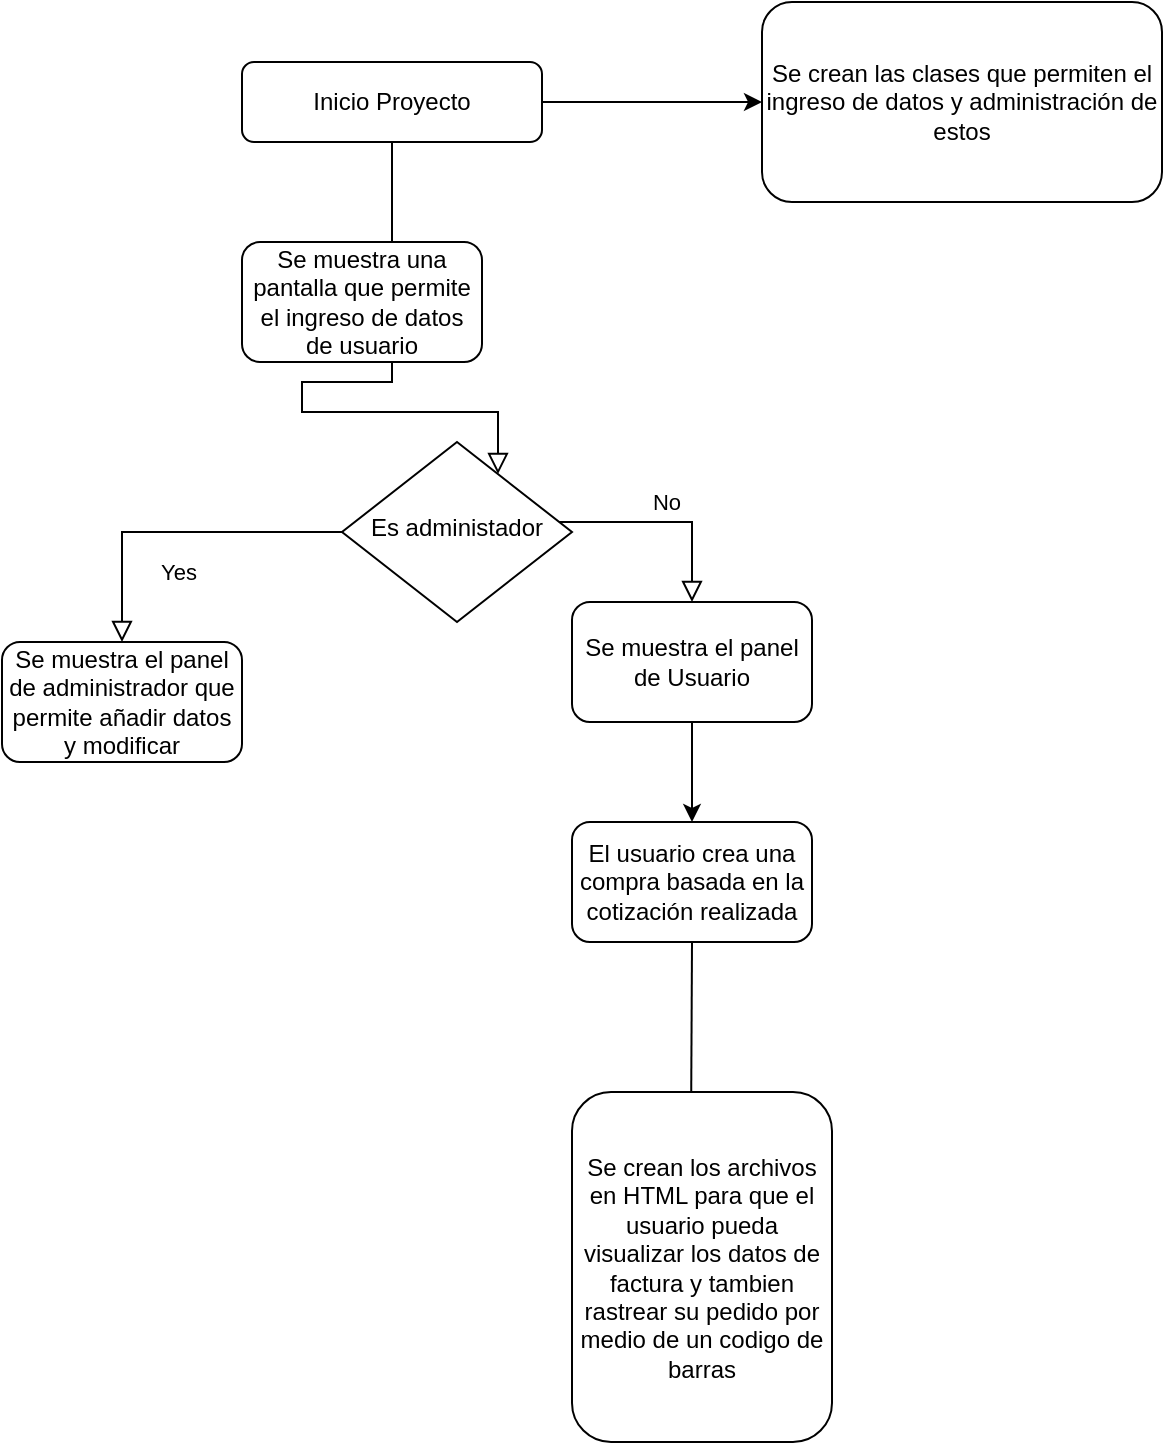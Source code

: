 <mxfile version="21.0.6" type="device"><diagram id="C5RBs43oDa-KdzZeNtuy" name="Page-1"><mxGraphModel dx="1262" dy="716" grid="1" gridSize="10" guides="1" tooltips="1" connect="1" arrows="1" fold="1" page="1" pageScale="1" pageWidth="827" pageHeight="1169" math="0" shadow="0"><root><mxCell id="WIyWlLk6GJQsqaUBKTNV-0"/><mxCell id="WIyWlLk6GJQsqaUBKTNV-1" parent="WIyWlLk6GJQsqaUBKTNV-0"/><mxCell id="WIyWlLk6GJQsqaUBKTNV-2" value="" style="rounded=0;html=1;jettySize=auto;orthogonalLoop=1;fontSize=11;endArrow=block;endFill=0;endSize=8;strokeWidth=1;shadow=0;labelBackgroundColor=none;edgeStyle=orthogonalEdgeStyle;" parent="WIyWlLk6GJQsqaUBKTNV-1" source="WIyWlLk6GJQsqaUBKTNV-3" target="WIyWlLk6GJQsqaUBKTNV-6" edge="1"><mxGeometry relative="1" as="geometry"><Array as="points"><mxPoint x="235" y="200"/><mxPoint x="190" y="200"/><mxPoint x="190" y="215"/><mxPoint x="288" y="215"/></Array></mxGeometry></mxCell><mxCell id="oT4e2GEB96ud-yztw9j4-1" style="edgeStyle=orthogonalEdgeStyle;rounded=0;orthogonalLoop=1;jettySize=auto;html=1;" edge="1" parent="WIyWlLk6GJQsqaUBKTNV-1" source="WIyWlLk6GJQsqaUBKTNV-3" target="oT4e2GEB96ud-yztw9j4-0"><mxGeometry relative="1" as="geometry"/></mxCell><mxCell id="WIyWlLk6GJQsqaUBKTNV-3" value="Inicio Proyecto" style="rounded=1;whiteSpace=wrap;html=1;fontSize=12;glass=0;strokeWidth=1;shadow=0;" parent="WIyWlLk6GJQsqaUBKTNV-1" vertex="1"><mxGeometry x="160" y="40" width="150" height="40" as="geometry"/></mxCell><mxCell id="WIyWlLk6GJQsqaUBKTNV-4" value="Yes" style="rounded=0;html=1;jettySize=auto;orthogonalLoop=1;fontSize=11;endArrow=block;endFill=0;endSize=8;strokeWidth=1;shadow=0;labelBackgroundColor=none;edgeStyle=orthogonalEdgeStyle;" parent="WIyWlLk6GJQsqaUBKTNV-1" source="WIyWlLk6GJQsqaUBKTNV-6" target="oT4e2GEB96ud-yztw9j4-6" edge="1"><mxGeometry y="20" relative="1" as="geometry"><mxPoint as="offset"/><mxPoint x="140" y="360" as="targetPoint"/></mxGeometry></mxCell><mxCell id="WIyWlLk6GJQsqaUBKTNV-5" value="No" style="edgeStyle=orthogonalEdgeStyle;rounded=0;html=1;jettySize=auto;orthogonalLoop=1;fontSize=11;endArrow=block;endFill=0;endSize=8;strokeWidth=1;shadow=0;labelBackgroundColor=none;entryX=0.5;entryY=0;entryDx=0;entryDy=0;" parent="WIyWlLk6GJQsqaUBKTNV-1" source="WIyWlLk6GJQsqaUBKTNV-6" target="oT4e2GEB96ud-yztw9j4-3" edge="1"><mxGeometry y="10" relative="1" as="geometry"><mxPoint as="offset"/><mxPoint x="380" y="340" as="targetPoint"/><Array as="points"><mxPoint x="385" y="270"/></Array></mxGeometry></mxCell><mxCell id="WIyWlLk6GJQsqaUBKTNV-6" value="Es administador" style="rhombus;whiteSpace=wrap;html=1;shadow=0;fontFamily=Helvetica;fontSize=12;align=center;strokeWidth=1;spacing=6;spacingTop=-4;" parent="WIyWlLk6GJQsqaUBKTNV-1" vertex="1"><mxGeometry x="210" y="230" width="115" height="90" as="geometry"/></mxCell><mxCell id="oT4e2GEB96ud-yztw9j4-0" value="Se crean las clases que permiten el ingreso de datos y administración de estos" style="rounded=1;whiteSpace=wrap;html=1;" vertex="1" parent="WIyWlLk6GJQsqaUBKTNV-1"><mxGeometry x="420" y="10" width="200" height="100" as="geometry"/></mxCell><mxCell id="oT4e2GEB96ud-yztw9j4-2" value="Se muestra una pantalla que permite el ingreso de datos de usuario" style="rounded=1;whiteSpace=wrap;html=1;" vertex="1" parent="WIyWlLk6GJQsqaUBKTNV-1"><mxGeometry x="160" y="130" width="120" height="60" as="geometry"/></mxCell><mxCell id="oT4e2GEB96ud-yztw9j4-3" value="Se muestra el panel de Usuario" style="rounded=1;whiteSpace=wrap;html=1;" vertex="1" parent="WIyWlLk6GJQsqaUBKTNV-1"><mxGeometry x="325" y="310" width="120" height="60" as="geometry"/></mxCell><mxCell id="oT4e2GEB96ud-yztw9j4-6" value="Se muestra el panel de administrador que permite añadir datos y modificar" style="rounded=1;whiteSpace=wrap;html=1;" vertex="1" parent="WIyWlLk6GJQsqaUBKTNV-1"><mxGeometry x="40" y="330" width="120" height="60" as="geometry"/></mxCell><mxCell id="oT4e2GEB96ud-yztw9j4-12" value="El usuario crea una compra basada en la cotización realizada" style="rounded=1;whiteSpace=wrap;html=1;" vertex="1" parent="WIyWlLk6GJQsqaUBKTNV-1"><mxGeometry x="325" y="420" width="120" height="60" as="geometry"/></mxCell><mxCell id="oT4e2GEB96ud-yztw9j4-13" value="" style="endArrow=classic;html=1;rounded=0;" edge="1" parent="WIyWlLk6GJQsqaUBKTNV-1" source="oT4e2GEB96ud-yztw9j4-3" target="oT4e2GEB96ud-yztw9j4-12"><mxGeometry width="50" height="50" relative="1" as="geometry"><mxPoint x="345" y="420" as="sourcePoint"/><mxPoint x="395" y="370" as="targetPoint"/></mxGeometry></mxCell><mxCell id="oT4e2GEB96ud-yztw9j4-14" value="" style="endArrow=classic;html=1;rounded=0;exitX=0.5;exitY=1;exitDx=0;exitDy=0;entryX=0.458;entryY=0.083;entryDx=0;entryDy=0;entryPerimeter=0;" edge="1" parent="WIyWlLk6GJQsqaUBKTNV-1" source="oT4e2GEB96ud-yztw9j4-12" target="oT4e2GEB96ud-yztw9j4-15"><mxGeometry width="50" height="50" relative="1" as="geometry"><mxPoint x="310" y="470" as="sourcePoint"/><mxPoint x="385" y="550" as="targetPoint"/></mxGeometry></mxCell><mxCell id="oT4e2GEB96ud-yztw9j4-15" value="Se crean los archivos en HTML para que el usuario pueda visualizar los datos de factura y tambien rastrear su pedido por medio de un codigo de barras" style="rounded=1;whiteSpace=wrap;html=1;" vertex="1" parent="WIyWlLk6GJQsqaUBKTNV-1"><mxGeometry x="325" y="555" width="130" height="175" as="geometry"/></mxCell></root></mxGraphModel></diagram></mxfile>